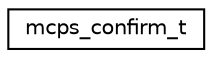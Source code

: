 digraph "Graphical Class Hierarchy"
{
 // LATEX_PDF_SIZE
  edge [fontname="Helvetica",fontsize="10",labelfontname="Helvetica",labelfontsize="10"];
  node [fontname="Helvetica",fontsize="10",shape=record];
  rankdir="LR";
  Node0 [label="mcps_confirm_t",height=0.2,width=0.4,color="black", fillcolor="white", style="filled",URL="$structmcps__confirm__t.html",tooltip="Mac Common Part Sublayer (MCPS) confirm representation."];
}
